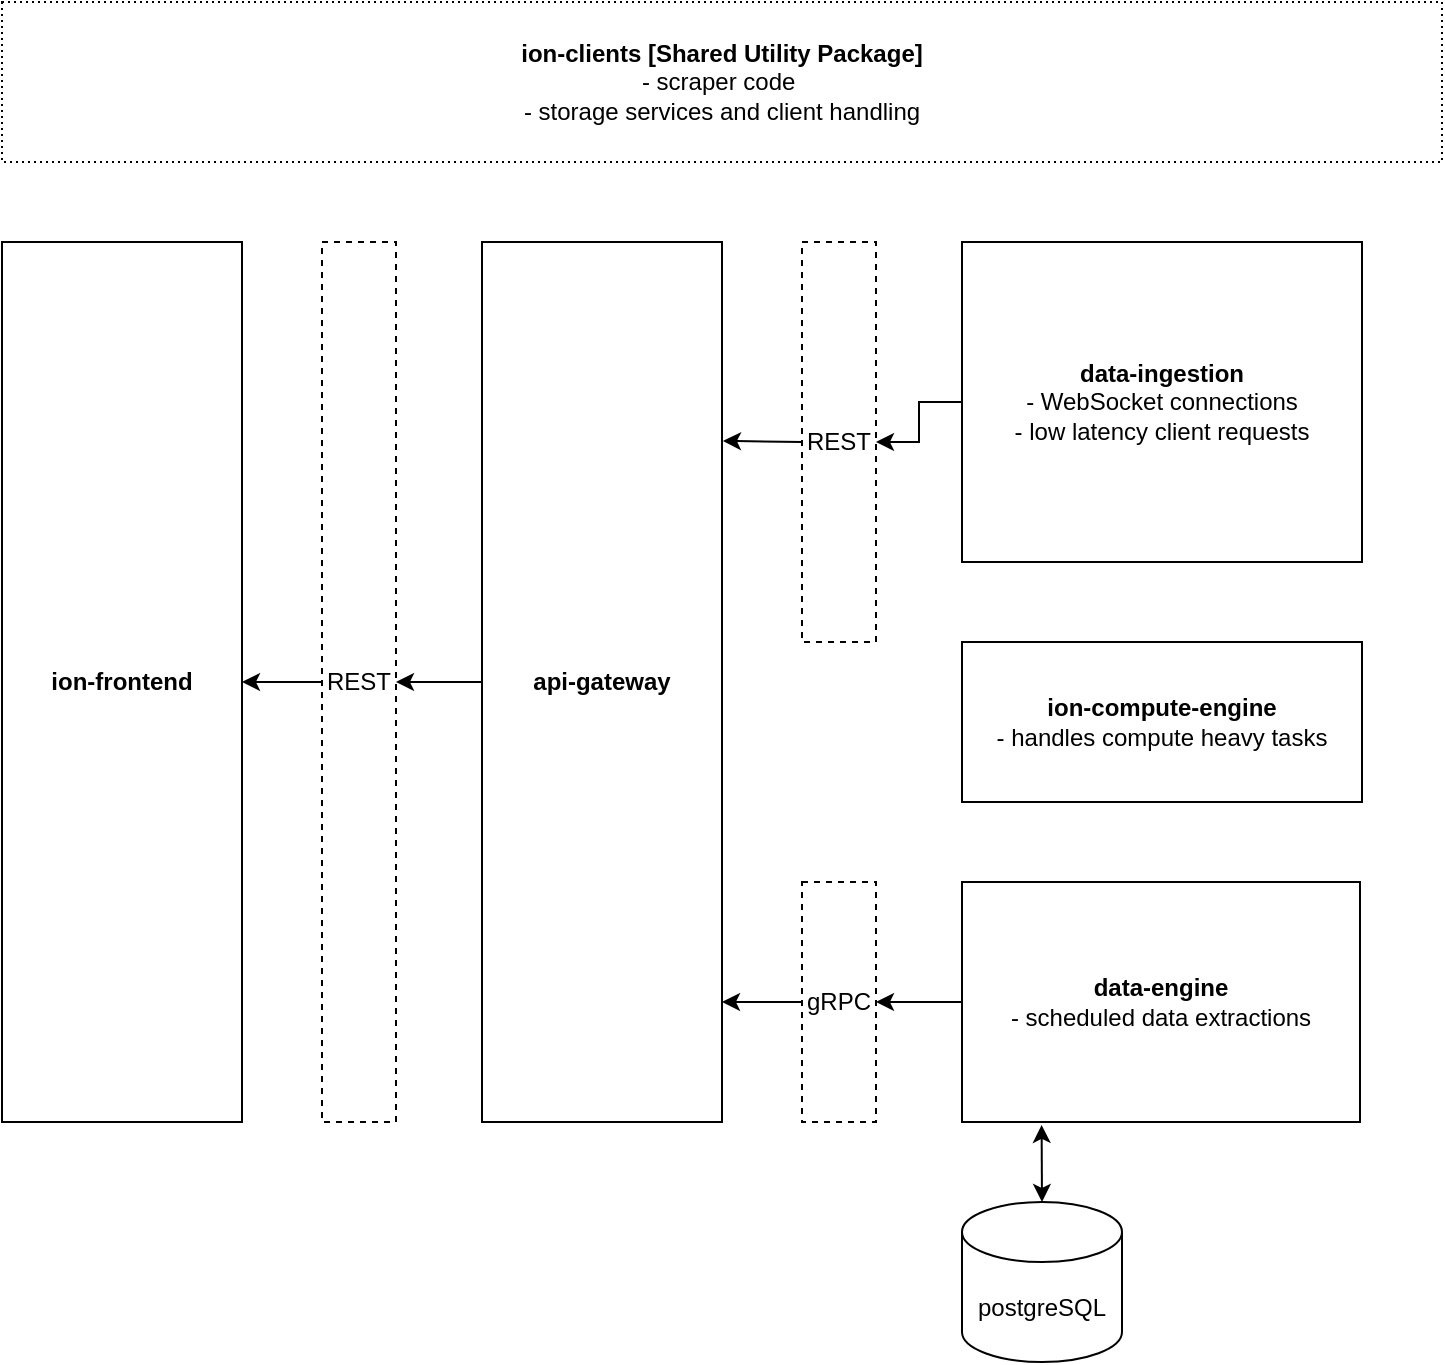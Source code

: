 <mxfile version="20.6.2" type="device"><diagram id="ExhYxQzAcuOy9JHTL2ED" name="Page-1"><mxGraphModel dx="261" dy="708" grid="1" gridSize="10" guides="1" tooltips="1" connect="1" arrows="1" fold="1" page="1" pageScale="1" pageWidth="827" pageHeight="1169" math="0" shadow="0"><root><mxCell id="0"/><mxCell id="1" parent="0"/><mxCell id="vQ2DJIrth9r0bhbWksOf-11" value="ion-frontend" style="rounded=0;whiteSpace=wrap;html=1;fontStyle=1" parent="1" vertex="1"><mxGeometry x="880" y="160" width="120" height="440" as="geometry"/></mxCell><mxCell id="vQ2DJIrth9r0bhbWksOf-16" value="" style="edgeStyle=orthogonalEdgeStyle;rounded=0;orthogonalLoop=1;jettySize=auto;html=1;" parent="1" source="hdRkNQ8Wkv3Grxnh5tuh-2" target="vQ2DJIrth9r0bhbWksOf-15" edge="1"><mxGeometry relative="1" as="geometry"/></mxCell><mxCell id="hdRkNQ8Wkv3Grxnh5tuh-2" value="api-gateway" style="rounded=0;whiteSpace=wrap;html=1;fontStyle=1" parent="1" vertex="1"><mxGeometry x="1120" y="160" width="120" height="440" as="geometry"/></mxCell><mxCell id="hdRkNQ8Wkv3Grxnh5tuh-3" value="" style="shape=image;verticalLabelPosition=bottom;labelBackgroundColor=default;verticalAlign=top;aspect=fixed;imageAspect=0;image=https://upload.wikimedia.org/wikipedia/commons/thumb/a/a7/React-icon.svg/2300px-React-icon.svg.png;" parent="1" vertex="1"><mxGeometry x="916.99" y="310" width="46.02" height="40" as="geometry"/></mxCell><mxCell id="vQ2DJIrth9r0bhbWksOf-3" value="" style="edgeStyle=orthogonalEdgeStyle;rounded=0;orthogonalLoop=1;jettySize=auto;html=1;" parent="1" source="vQ2DJIrth9r0bhbWksOf-1" target="vQ2DJIrth9r0bhbWksOf-2" edge="1"><mxGeometry relative="1" as="geometry"/></mxCell><mxCell id="vQ2DJIrth9r0bhbWksOf-1" value="data-ingestion&lt;br&gt;&lt;span style=&quot;font-weight: normal;&quot;&gt;- WebSocket connections&lt;/span&gt;&lt;br&gt;&lt;span style=&quot;font-weight: normal;&quot;&gt;- low latency client requests&lt;/span&gt;" style="rounded=0;whiteSpace=wrap;html=1;fontStyle=1" parent="1" vertex="1"><mxGeometry x="1360" y="160" width="200" height="160" as="geometry"/></mxCell><mxCell id="vQ2DJIrth9r0bhbWksOf-2" value="REST" style="rounded=0;whiteSpace=wrap;html=1;dashed=1;" parent="1" vertex="1"><mxGeometry x="1280" y="160" width="37" height="200" as="geometry"/></mxCell><mxCell id="vQ2DJIrth9r0bhbWksOf-5" value="" style="endArrow=classic;html=1;rounded=0;exitX=0;exitY=0.5;exitDx=0;exitDy=0;entryX=1.004;entryY=0.226;entryDx=0;entryDy=0;entryPerimeter=0;" parent="1" source="vQ2DJIrth9r0bhbWksOf-2" target="hdRkNQ8Wkv3Grxnh5tuh-2" edge="1"><mxGeometry width="50" height="50" relative="1" as="geometry"><mxPoint x="1249" y="320" as="sourcePoint"/><mxPoint x="1299" y="270" as="targetPoint"/></mxGeometry></mxCell><mxCell id="vQ2DJIrth9r0bhbWksOf-6" value="postgreSQL" style="shape=cylinder3;whiteSpace=wrap;html=1;boundedLbl=1;backgroundOutline=1;size=15;" parent="1" vertex="1"><mxGeometry x="1360" y="640" width="80" height="80" as="geometry"/></mxCell><mxCell id="vQ2DJIrth9r0bhbWksOf-12" value="" style="edgeStyle=orthogonalEdgeStyle;rounded=0;orthogonalLoop=1;jettySize=auto;html=1;" parent="1" source="vQ2DJIrth9r0bhbWksOf-7" target="vQ2DJIrth9r0bhbWksOf-10" edge="1"><mxGeometry relative="1" as="geometry"/></mxCell><mxCell id="vQ2DJIrth9r0bhbWksOf-7" value="&lt;b&gt;data-engine&lt;/b&gt;&lt;br&gt;- scheduled data extractions" style="rounded=0;whiteSpace=wrap;html=1;" parent="1" vertex="1"><mxGeometry x="1360" y="480" width="199" height="120" as="geometry"/></mxCell><mxCell id="vQ2DJIrth9r0bhbWksOf-9" value="&lt;b&gt;ion-clients [Shared Utility Package]&lt;/b&gt;&lt;br&gt;- scraper code&amp;nbsp;&lt;br&gt;- storage services and client handling" style="rounded=0;whiteSpace=wrap;html=1;dashed=1;dashPattern=1 2;" parent="1" vertex="1"><mxGeometry x="880" y="40" width="720" height="80" as="geometry"/></mxCell><mxCell id="vQ2DJIrth9r0bhbWksOf-14" value="" style="edgeStyle=orthogonalEdgeStyle;rounded=0;orthogonalLoop=1;jettySize=auto;html=1;" parent="1" source="vQ2DJIrth9r0bhbWksOf-10" target="hdRkNQ8Wkv3Grxnh5tuh-2" edge="1"><mxGeometry relative="1" as="geometry"><Array as="points"><mxPoint x="1250" y="540"/><mxPoint x="1250" y="540"/></Array></mxGeometry></mxCell><mxCell id="vQ2DJIrth9r0bhbWksOf-10" value="gRPC" style="rounded=0;whiteSpace=wrap;html=1;dashed=1;" parent="1" vertex="1"><mxGeometry x="1280" y="480" width="37" height="120" as="geometry"/></mxCell><mxCell id="vQ2DJIrth9r0bhbWksOf-17" value="" style="edgeStyle=orthogonalEdgeStyle;rounded=0;orthogonalLoop=1;jettySize=auto;html=1;entryX=1;entryY=0.5;entryDx=0;entryDy=0;" parent="1" source="vQ2DJIrth9r0bhbWksOf-15" target="vQ2DJIrth9r0bhbWksOf-11" edge="1"><mxGeometry relative="1" as="geometry"/></mxCell><mxCell id="vQ2DJIrth9r0bhbWksOf-15" value="REST" style="rounded=0;whiteSpace=wrap;html=1;dashed=1;" parent="1" vertex="1"><mxGeometry x="1040" y="160" width="37" height="440" as="geometry"/></mxCell><mxCell id="vQ2DJIrth9r0bhbWksOf-18" value="ion-compute-engine&lt;br&gt;&lt;span style=&quot;font-weight: 400;&quot;&gt;- handles compute heavy tasks&lt;/span&gt;" style="rounded=0;whiteSpace=wrap;html=1;fontStyle=1" parent="1" vertex="1"><mxGeometry x="1360" y="360" width="200" height="80" as="geometry"/></mxCell><mxCell id="gvhiPN2oEY1mXPXgSrym-1" value="" style="endArrow=classic;startArrow=classic;html=1;rounded=0;exitX=0.5;exitY=0;exitDx=0;exitDy=0;exitPerimeter=0;entryX=0.2;entryY=1.012;entryDx=0;entryDy=0;entryPerimeter=0;" edge="1" parent="1" source="vQ2DJIrth9r0bhbWksOf-6" target="vQ2DJIrth9r0bhbWksOf-7"><mxGeometry width="50" height="50" relative="1" as="geometry"><mxPoint x="1300" y="650" as="sourcePoint"/><mxPoint x="1350" y="600" as="targetPoint"/></mxGeometry></mxCell></root></mxGraphModel></diagram></mxfile>